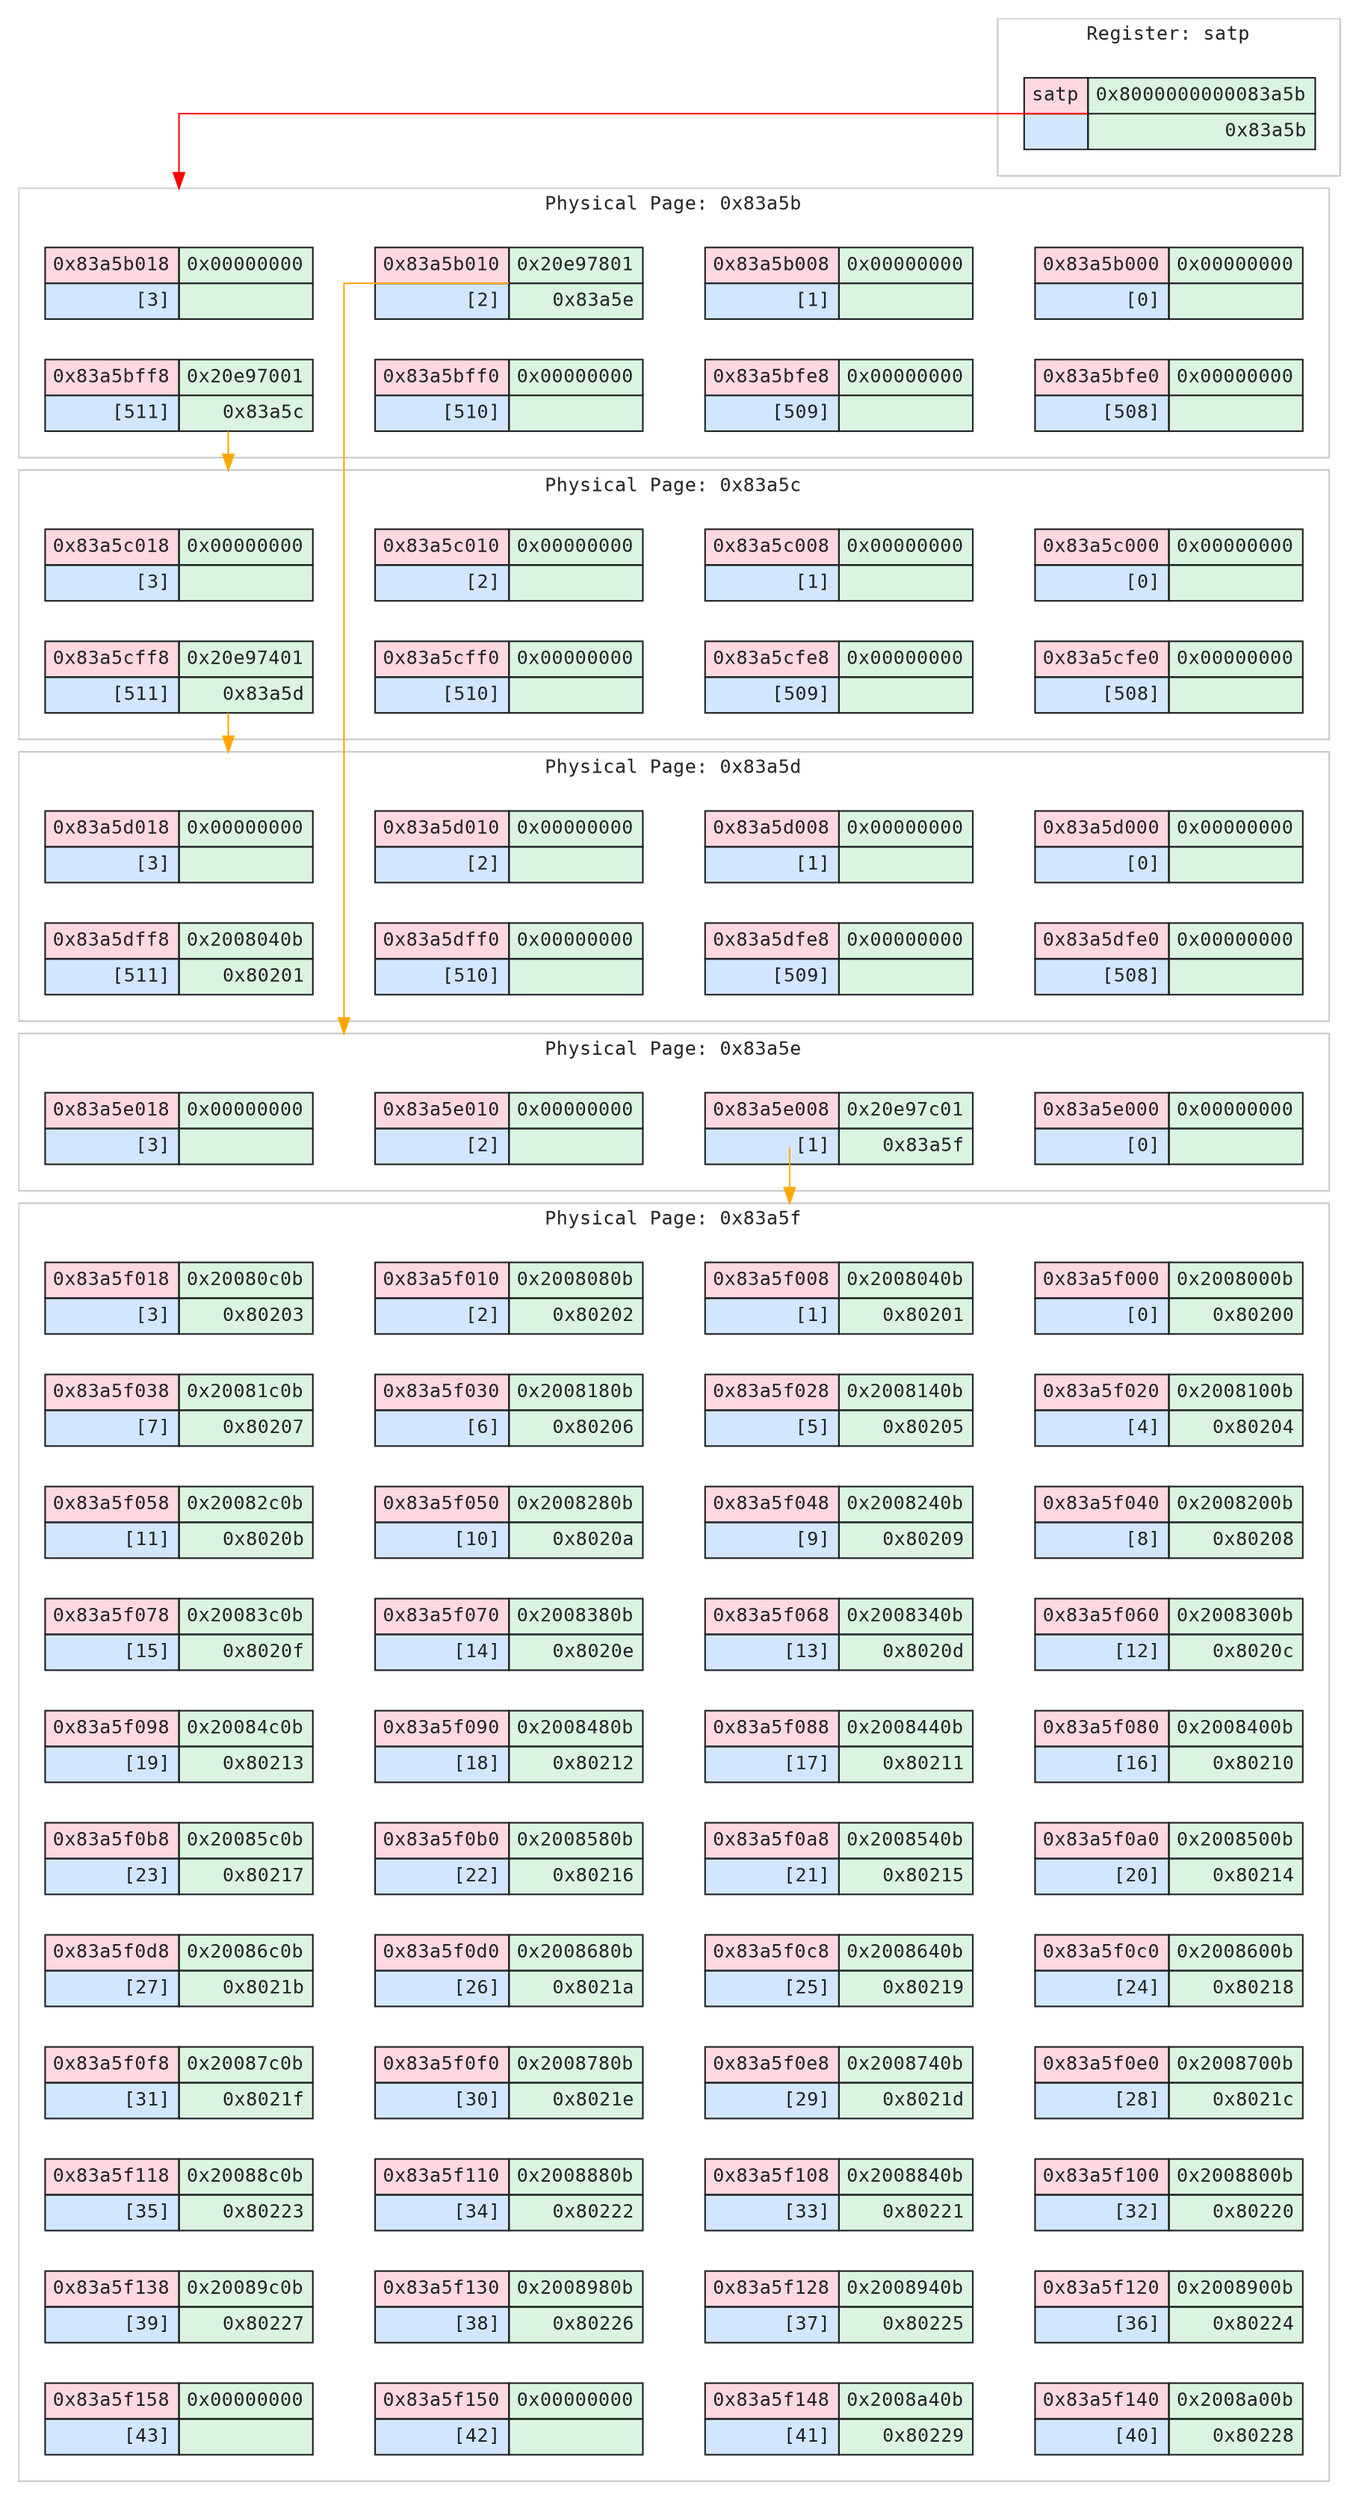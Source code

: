 digraph MemoryLayout {
    graph [bgcolor=transparent];
    compound=true;
    rankdir=TB;
    splines=ortho;
    nodesep=0.3;
    ranksep=0.1;
    node [shape=record, fontname="SF Mono,monospace", fontsize=12, margin=0.125, fontcolor="#1c1e21"];
    edge [fontname="SF Mono,monospace", fontsize=12, fontcolor="#1c1e21", color="#1c1e21"];

    subgraph cluster_reg_ {
        color="#C7C7CC";
        label="Register: satp";
        fontname="SF Mono,monospace";
        fontsize=12;
        fontcolor="#1c1e21";

        reg_node0 [shape=none, margin=0.125, label=<
            <TABLE BORDER="0" CELLBORDER="1" CELLSPACING="0" COLOR="#1c1e21">
                <TR>
                    <TD BGCOLOR="#FF2D552D" PORT="addr" ALIGN="RIGHT" CELLPADDING="4"><FONT COLOR="#1c1e21">satp</FONT></TD>
                    <TD BGCOLOR="#34C7592D" PORT="val" ALIGN="RIGHT" CELLPADDING="4"><FONT COLOR="#1c1e21">0x8000000000083a5b</FONT></TD>
                </TR>
                <TR>
                    <TD BGCOLOR="#007AFF2D" PORT="index" ALIGN="RIGHT" CELLPADDING="4"><FONT COLOR="#1c1e21">    </FONT></TD>
                    <TD BGCOLOR="#34C7592D" PORT="page" ALIGN="RIGHT" CELLPADDING="4"><FONT COLOR="#1c1e21">0x83a5b</FONT></TD>
                </TR>
            </TABLE>
        >];

        subgraph row_reg__0 {
            rank = same;
            reg_node0;
        }

    }
    subgraph cluster_g1_ {
        color="#C7C7CC";
        label="Physical Page: 0x83a5b";
        fontname="SF Mono,monospace";
        fontsize=12;
        fontcolor="#1c1e21";

        g1_node0 [shape=none, margin=0.125, label=<
            <TABLE BORDER="0" CELLBORDER="1" CELLSPACING="0" COLOR="#1c1e21">
                <TR>
                    <TD BGCOLOR="#FF2D552D" PORT="addr" ALIGN="RIGHT" CELLPADDING="4"><FONT COLOR="#1c1e21">0x83a5b000</FONT></TD>
                    <TD BGCOLOR="#34C7592D" PORT="val" ALIGN="RIGHT" CELLPADDING="4"><FONT COLOR="#1c1e21">0x00000000</FONT></TD>
                </TR>
                <TR>
                    <TD BGCOLOR="#007AFF2D" PORT="index" ALIGN="RIGHT" CELLPADDING="4"><FONT COLOR="#1c1e21">  [0]</FONT></TD>
                    <TD BGCOLOR="#34C7592D" PORT="page" ALIGN="RIGHT" CELLPADDING="4"><FONT COLOR="#1c1e21"> </FONT></TD>
                </TR>
            </TABLE>
        >];
        g1_node1 [shape=none, margin=0.125, label=<
            <TABLE BORDER="0" CELLBORDER="1" CELLSPACING="0" COLOR="#1c1e21">
                <TR>
                    <TD BGCOLOR="#FF2D552D" PORT="addr" ALIGN="RIGHT" CELLPADDING="4"><FONT COLOR="#1c1e21">0x83a5b008</FONT></TD>
                    <TD BGCOLOR="#34C7592D" PORT="val" ALIGN="RIGHT" CELLPADDING="4"><FONT COLOR="#1c1e21">0x00000000</FONT></TD>
                </TR>
                <TR>
                    <TD BGCOLOR="#007AFF2D" PORT="index" ALIGN="RIGHT" CELLPADDING="4"><FONT COLOR="#1c1e21">  [1]</FONT></TD>
                    <TD BGCOLOR="#34C7592D" PORT="page" ALIGN="RIGHT" CELLPADDING="4"><FONT COLOR="#1c1e21"> </FONT></TD>
                </TR>
            </TABLE>
        >];
        g1_node2 [shape=none, margin=0.125, label=<
            <TABLE BORDER="0" CELLBORDER="1" CELLSPACING="0" COLOR="#1c1e21">
                <TR>
                    <TD BGCOLOR="#FF2D552D" PORT="addr" ALIGN="RIGHT" CELLPADDING="4"><FONT COLOR="#1c1e21">0x83a5b010</FONT></TD>
                    <TD BGCOLOR="#34C7592D" PORT="val" ALIGN="RIGHT" CELLPADDING="4"><FONT COLOR="#1c1e21">0x20e97801</FONT></TD>
                </TR>
                <TR>
                    <TD BGCOLOR="#007AFF2D" PORT="index" ALIGN="RIGHT" CELLPADDING="4"><FONT COLOR="#1c1e21">  [2]</FONT></TD>
                    <TD BGCOLOR="#34C7592D" PORT="page" ALIGN="RIGHT" CELLPADDING="4"><FONT COLOR="#1c1e21">0x83a5e</FONT></TD>
                </TR>
            </TABLE>
        >];
        g1_node3 [shape=none, margin=0.125, label=<
            <TABLE BORDER="0" CELLBORDER="1" CELLSPACING="0" COLOR="#1c1e21">
                <TR>
                    <TD BGCOLOR="#FF2D552D" PORT="addr" ALIGN="RIGHT" CELLPADDING="4"><FONT COLOR="#1c1e21">0x83a5b018</FONT></TD>
                    <TD BGCOLOR="#34C7592D" PORT="val" ALIGN="RIGHT" CELLPADDING="4"><FONT COLOR="#1c1e21">0x00000000</FONT></TD>
                </TR>
                <TR>
                    <TD BGCOLOR="#007AFF2D" PORT="index" ALIGN="RIGHT" CELLPADDING="4"><FONT COLOR="#1c1e21">  [3]</FONT></TD>
                    <TD BGCOLOR="#34C7592D" PORT="page" ALIGN="RIGHT" CELLPADDING="4"><FONT COLOR="#1c1e21"> </FONT></TD>
                </TR>
            </TABLE>
        >];
        g1_node4 [shape=none, margin=0.125, label=<
            <TABLE BORDER="0" CELLBORDER="1" CELLSPACING="0" COLOR="#1c1e21">
                <TR>
                    <TD BGCOLOR="#FF2D552D" PORT="addr" ALIGN="RIGHT" CELLPADDING="4"><FONT COLOR="#1c1e21">0x83a5bfe0</FONT></TD>
                    <TD BGCOLOR="#34C7592D" PORT="val" ALIGN="RIGHT" CELLPADDING="4"><FONT COLOR="#1c1e21">0x00000000</FONT></TD>
                </TR>
                <TR>
                    <TD BGCOLOR="#007AFF2D" PORT="index" ALIGN="RIGHT" CELLPADDING="4"><FONT COLOR="#1c1e21">[508]</FONT></TD>
                    <TD BGCOLOR="#34C7592D" PORT="page" ALIGN="RIGHT" CELLPADDING="4"><FONT COLOR="#1c1e21"> </FONT></TD>
                </TR>
            </TABLE>
        >];
        g1_node5 [shape=none, margin=0.125, label=<
            <TABLE BORDER="0" CELLBORDER="1" CELLSPACING="0" COLOR="#1c1e21">
                <TR>
                    <TD BGCOLOR="#FF2D552D" PORT="addr" ALIGN="RIGHT" CELLPADDING="4"><FONT COLOR="#1c1e21">0x83a5bfe8</FONT></TD>
                    <TD BGCOLOR="#34C7592D" PORT="val" ALIGN="RIGHT" CELLPADDING="4"><FONT COLOR="#1c1e21">0x00000000</FONT></TD>
                </TR>
                <TR>
                    <TD BGCOLOR="#007AFF2D" PORT="index" ALIGN="RIGHT" CELLPADDING="4"><FONT COLOR="#1c1e21">[509]</FONT></TD>
                    <TD BGCOLOR="#34C7592D" PORT="page" ALIGN="RIGHT" CELLPADDING="4"><FONT COLOR="#1c1e21"> </FONT></TD>
                </TR>
            </TABLE>
        >];
        g1_node6 [shape=none, margin=0.125, label=<
            <TABLE BORDER="0" CELLBORDER="1" CELLSPACING="0" COLOR="#1c1e21">
                <TR>
                    <TD BGCOLOR="#FF2D552D" PORT="addr" ALIGN="RIGHT" CELLPADDING="4"><FONT COLOR="#1c1e21">0x83a5bff0</FONT></TD>
                    <TD BGCOLOR="#34C7592D" PORT="val" ALIGN="RIGHT" CELLPADDING="4"><FONT COLOR="#1c1e21">0x00000000</FONT></TD>
                </TR>
                <TR>
                    <TD BGCOLOR="#007AFF2D" PORT="index" ALIGN="RIGHT" CELLPADDING="4"><FONT COLOR="#1c1e21">[510]</FONT></TD>
                    <TD BGCOLOR="#34C7592D" PORT="page" ALIGN="RIGHT" CELLPADDING="4"><FONT COLOR="#1c1e21"> </FONT></TD>
                </TR>
            </TABLE>
        >];
        g1_node7 [shape=none, margin=0.125, label=<
            <TABLE BORDER="0" CELLBORDER="1" CELLSPACING="0" COLOR="#1c1e21">
                <TR>
                    <TD BGCOLOR="#FF2D552D" PORT="addr" ALIGN="RIGHT" CELLPADDING="4"><FONT COLOR="#1c1e21">0x83a5bff8</FONT></TD>
                    <TD BGCOLOR="#34C7592D" PORT="val" ALIGN="RIGHT" CELLPADDING="4"><FONT COLOR="#1c1e21">0x20e97001</FONT></TD>
                </TR>
                <TR>
                    <TD BGCOLOR="#007AFF2D" PORT="index" ALIGN="RIGHT" CELLPADDING="4"><FONT COLOR="#1c1e21">[511]</FONT></TD>
                    <TD BGCOLOR="#34C7592D" PORT="page" ALIGN="RIGHT" CELLPADDING="4"><FONT COLOR="#1c1e21">0x83a5c</FONT></TD>
                </TR>
            </TABLE>
        >];

        subgraph row_g1__0 {
            rank = same;
            g1_node0;
            g1_node1;
            g1_node2;
            g1_node3;
        }
        subgraph row_g1__1 {
            rank = same;
            g1_node4;
            g1_node5;
            g1_node6;
            g1_node7;
        }

        g1_node0 -> g1_node4 [style=invis];
        g1_node1 -> g1_node5 [style=invis];
        g1_node2 -> g1_node6 [style=invis];
        g1_node3 -> g1_node7 [style=invis];
    }
    subgraph cluster_g2_ {
        color="#C7C7CC";
        label="Physical Page: 0x83a5c";
        fontname="SF Mono,monospace";
        fontsize=12;
        fontcolor="#1c1e21";

        g2_node0 [shape=none, margin=0.125, label=<
            <TABLE BORDER="0" CELLBORDER="1" CELLSPACING="0" COLOR="#1c1e21">
                <TR>
                    <TD BGCOLOR="#FF2D552D" PORT="addr" ALIGN="RIGHT" CELLPADDING="4"><FONT COLOR="#1c1e21">0x83a5c000</FONT></TD>
                    <TD BGCOLOR="#34C7592D" PORT="val" ALIGN="RIGHT" CELLPADDING="4"><FONT COLOR="#1c1e21">0x00000000</FONT></TD>
                </TR>
                <TR>
                    <TD BGCOLOR="#007AFF2D" PORT="index" ALIGN="RIGHT" CELLPADDING="4"><FONT COLOR="#1c1e21">  [0]</FONT></TD>
                    <TD BGCOLOR="#34C7592D" PORT="page" ALIGN="RIGHT" CELLPADDING="4"><FONT COLOR="#1c1e21"> </FONT></TD>
                </TR>
            </TABLE>
        >];
        g2_node1 [shape=none, margin=0.125, label=<
            <TABLE BORDER="0" CELLBORDER="1" CELLSPACING="0" COLOR="#1c1e21">
                <TR>
                    <TD BGCOLOR="#FF2D552D" PORT="addr" ALIGN="RIGHT" CELLPADDING="4"><FONT COLOR="#1c1e21">0x83a5c008</FONT></TD>
                    <TD BGCOLOR="#34C7592D" PORT="val" ALIGN="RIGHT" CELLPADDING="4"><FONT COLOR="#1c1e21">0x00000000</FONT></TD>
                </TR>
                <TR>
                    <TD BGCOLOR="#007AFF2D" PORT="index" ALIGN="RIGHT" CELLPADDING="4"><FONT COLOR="#1c1e21">  [1]</FONT></TD>
                    <TD BGCOLOR="#34C7592D" PORT="page" ALIGN="RIGHT" CELLPADDING="4"><FONT COLOR="#1c1e21"> </FONT></TD>
                </TR>
            </TABLE>
        >];
        g2_node2 [shape=none, margin=0.125, label=<
            <TABLE BORDER="0" CELLBORDER="1" CELLSPACING="0" COLOR="#1c1e21">
                <TR>
                    <TD BGCOLOR="#FF2D552D" PORT="addr" ALIGN="RIGHT" CELLPADDING="4"><FONT COLOR="#1c1e21">0x83a5c010</FONT></TD>
                    <TD BGCOLOR="#34C7592D" PORT="val" ALIGN="RIGHT" CELLPADDING="4"><FONT COLOR="#1c1e21">0x00000000</FONT></TD>
                </TR>
                <TR>
                    <TD BGCOLOR="#007AFF2D" PORT="index" ALIGN="RIGHT" CELLPADDING="4"><FONT COLOR="#1c1e21">  [2]</FONT></TD>
                    <TD BGCOLOR="#34C7592D" PORT="page" ALIGN="RIGHT" CELLPADDING="4"><FONT COLOR="#1c1e21"> </FONT></TD>
                </TR>
            </TABLE>
        >];
        g2_node3 [shape=none, margin=0.125, label=<
            <TABLE BORDER="0" CELLBORDER="1" CELLSPACING="0" COLOR="#1c1e21">
                <TR>
                    <TD BGCOLOR="#FF2D552D" PORT="addr" ALIGN="RIGHT" CELLPADDING="4"><FONT COLOR="#1c1e21">0x83a5c018</FONT></TD>
                    <TD BGCOLOR="#34C7592D" PORT="val" ALIGN="RIGHT" CELLPADDING="4"><FONT COLOR="#1c1e21">0x00000000</FONT></TD>
                </TR>
                <TR>
                    <TD BGCOLOR="#007AFF2D" PORT="index" ALIGN="RIGHT" CELLPADDING="4"><FONT COLOR="#1c1e21">  [3]</FONT></TD>
                    <TD BGCOLOR="#34C7592D" PORT="page" ALIGN="RIGHT" CELLPADDING="4"><FONT COLOR="#1c1e21"> </FONT></TD>
                </TR>
            </TABLE>
        >];
        g2_node4 [shape=none, margin=0.125, label=<
            <TABLE BORDER="0" CELLBORDER="1" CELLSPACING="0" COLOR="#1c1e21">
                <TR>
                    <TD BGCOLOR="#FF2D552D" PORT="addr" ALIGN="RIGHT" CELLPADDING="4"><FONT COLOR="#1c1e21">0x83a5cfe0</FONT></TD>
                    <TD BGCOLOR="#34C7592D" PORT="val" ALIGN="RIGHT" CELLPADDING="4"><FONT COLOR="#1c1e21">0x00000000</FONT></TD>
                </TR>
                <TR>
                    <TD BGCOLOR="#007AFF2D" PORT="index" ALIGN="RIGHT" CELLPADDING="4"><FONT COLOR="#1c1e21">[508]</FONT></TD>
                    <TD BGCOLOR="#34C7592D" PORT="page" ALIGN="RIGHT" CELLPADDING="4"><FONT COLOR="#1c1e21"> </FONT></TD>
                </TR>
            </TABLE>
        >];
        g2_node5 [shape=none, margin=0.125, label=<
            <TABLE BORDER="0" CELLBORDER="1" CELLSPACING="0" COLOR="#1c1e21">
                <TR>
                    <TD BGCOLOR="#FF2D552D" PORT="addr" ALIGN="RIGHT" CELLPADDING="4"><FONT COLOR="#1c1e21">0x83a5cfe8</FONT></TD>
                    <TD BGCOLOR="#34C7592D" PORT="val" ALIGN="RIGHT" CELLPADDING="4"><FONT COLOR="#1c1e21">0x00000000</FONT></TD>
                </TR>
                <TR>
                    <TD BGCOLOR="#007AFF2D" PORT="index" ALIGN="RIGHT" CELLPADDING="4"><FONT COLOR="#1c1e21">[509]</FONT></TD>
                    <TD BGCOLOR="#34C7592D" PORT="page" ALIGN="RIGHT" CELLPADDING="4"><FONT COLOR="#1c1e21"> </FONT></TD>
                </TR>
            </TABLE>
        >];
        g2_node6 [shape=none, margin=0.125, label=<
            <TABLE BORDER="0" CELLBORDER="1" CELLSPACING="0" COLOR="#1c1e21">
                <TR>
                    <TD BGCOLOR="#FF2D552D" PORT="addr" ALIGN="RIGHT" CELLPADDING="4"><FONT COLOR="#1c1e21">0x83a5cff0</FONT></TD>
                    <TD BGCOLOR="#34C7592D" PORT="val" ALIGN="RIGHT" CELLPADDING="4"><FONT COLOR="#1c1e21">0x00000000</FONT></TD>
                </TR>
                <TR>
                    <TD BGCOLOR="#007AFF2D" PORT="index" ALIGN="RIGHT" CELLPADDING="4"><FONT COLOR="#1c1e21">[510]</FONT></TD>
                    <TD BGCOLOR="#34C7592D" PORT="page" ALIGN="RIGHT" CELLPADDING="4"><FONT COLOR="#1c1e21"> </FONT></TD>
                </TR>
            </TABLE>
        >];
        g2_node7 [shape=none, margin=0.125, label=<
            <TABLE BORDER="0" CELLBORDER="1" CELLSPACING="0" COLOR="#1c1e21">
                <TR>
                    <TD BGCOLOR="#FF2D552D" PORT="addr" ALIGN="RIGHT" CELLPADDING="4"><FONT COLOR="#1c1e21">0x83a5cff8</FONT></TD>
                    <TD BGCOLOR="#34C7592D" PORT="val" ALIGN="RIGHT" CELLPADDING="4"><FONT COLOR="#1c1e21">0x20e97401</FONT></TD>
                </TR>
                <TR>
                    <TD BGCOLOR="#007AFF2D" PORT="index" ALIGN="RIGHT" CELLPADDING="4"><FONT COLOR="#1c1e21">[511]</FONT></TD>
                    <TD BGCOLOR="#34C7592D" PORT="page" ALIGN="RIGHT" CELLPADDING="4"><FONT COLOR="#1c1e21">0x83a5d</FONT></TD>
                </TR>
            </TABLE>
        >];

        subgraph row_g2__0 {
            rank = same;
            g2_node0;
            g2_node1;
            g2_node2;
            g2_node3;
        }
        subgraph row_g2__1 {
            rank = same;
            g2_node4;
            g2_node5;
            g2_node6;
            g2_node7;
        }

        g2_node0 -> g2_node4 [style=invis];
        g2_node1 -> g2_node5 [style=invis];
        g2_node2 -> g2_node6 [style=invis];
        g2_node3 -> g2_node7 [style=invis];
    }
    subgraph cluster_g3_ {
        color="#C7C7CC";
        label="Physical Page: 0x83a5d";
        fontname="SF Mono,monospace";
        fontsize=12;
        fontcolor="#1c1e21";

        g3_node0 [shape=none, margin=0.125, label=<
            <TABLE BORDER="0" CELLBORDER="1" CELLSPACING="0" COLOR="#1c1e21">
                <TR>
                    <TD BGCOLOR="#FF2D552D" PORT="addr" ALIGN="RIGHT" CELLPADDING="4"><FONT COLOR="#1c1e21">0x83a5d000</FONT></TD>
                    <TD BGCOLOR="#34C7592D" PORT="val" ALIGN="RIGHT" CELLPADDING="4"><FONT COLOR="#1c1e21">0x00000000</FONT></TD>
                </TR>
                <TR>
                    <TD BGCOLOR="#007AFF2D" PORT="index" ALIGN="RIGHT" CELLPADDING="4"><FONT COLOR="#1c1e21">  [0]</FONT></TD>
                    <TD BGCOLOR="#34C7592D" PORT="page" ALIGN="RIGHT" CELLPADDING="4"><FONT COLOR="#1c1e21"> </FONT></TD>
                </TR>
            </TABLE>
        >];
        g3_node1 [shape=none, margin=0.125, label=<
            <TABLE BORDER="0" CELLBORDER="1" CELLSPACING="0" COLOR="#1c1e21">
                <TR>
                    <TD BGCOLOR="#FF2D552D" PORT="addr" ALIGN="RIGHT" CELLPADDING="4"><FONT COLOR="#1c1e21">0x83a5d008</FONT></TD>
                    <TD BGCOLOR="#34C7592D" PORT="val" ALIGN="RIGHT" CELLPADDING="4"><FONT COLOR="#1c1e21">0x00000000</FONT></TD>
                </TR>
                <TR>
                    <TD BGCOLOR="#007AFF2D" PORT="index" ALIGN="RIGHT" CELLPADDING="4"><FONT COLOR="#1c1e21">  [1]</FONT></TD>
                    <TD BGCOLOR="#34C7592D" PORT="page" ALIGN="RIGHT" CELLPADDING="4"><FONT COLOR="#1c1e21"> </FONT></TD>
                </TR>
            </TABLE>
        >];
        g3_node2 [shape=none, margin=0.125, label=<
            <TABLE BORDER="0" CELLBORDER="1" CELLSPACING="0" COLOR="#1c1e21">
                <TR>
                    <TD BGCOLOR="#FF2D552D" PORT="addr" ALIGN="RIGHT" CELLPADDING="4"><FONT COLOR="#1c1e21">0x83a5d010</FONT></TD>
                    <TD BGCOLOR="#34C7592D" PORT="val" ALIGN="RIGHT" CELLPADDING="4"><FONT COLOR="#1c1e21">0x00000000</FONT></TD>
                </TR>
                <TR>
                    <TD BGCOLOR="#007AFF2D" PORT="index" ALIGN="RIGHT" CELLPADDING="4"><FONT COLOR="#1c1e21">  [2]</FONT></TD>
                    <TD BGCOLOR="#34C7592D" PORT="page" ALIGN="RIGHT" CELLPADDING="4"><FONT COLOR="#1c1e21"> </FONT></TD>
                </TR>
            </TABLE>
        >];
        g3_node3 [shape=none, margin=0.125, label=<
            <TABLE BORDER="0" CELLBORDER="1" CELLSPACING="0" COLOR="#1c1e21">
                <TR>
                    <TD BGCOLOR="#FF2D552D" PORT="addr" ALIGN="RIGHT" CELLPADDING="4"><FONT COLOR="#1c1e21">0x83a5d018</FONT></TD>
                    <TD BGCOLOR="#34C7592D" PORT="val" ALIGN="RIGHT" CELLPADDING="4"><FONT COLOR="#1c1e21">0x00000000</FONT></TD>
                </TR>
                <TR>
                    <TD BGCOLOR="#007AFF2D" PORT="index" ALIGN="RIGHT" CELLPADDING="4"><FONT COLOR="#1c1e21">  [3]</FONT></TD>
                    <TD BGCOLOR="#34C7592D" PORT="page" ALIGN="RIGHT" CELLPADDING="4"><FONT COLOR="#1c1e21"> </FONT></TD>
                </TR>
            </TABLE>
        >];
        g3_node4 [shape=none, margin=0.125, label=<
            <TABLE BORDER="0" CELLBORDER="1" CELLSPACING="0" COLOR="#1c1e21">
                <TR>
                    <TD BGCOLOR="#FF2D552D" PORT="addr" ALIGN="RIGHT" CELLPADDING="4"><FONT COLOR="#1c1e21">0x83a5dfe0</FONT></TD>
                    <TD BGCOLOR="#34C7592D" PORT="val" ALIGN="RIGHT" CELLPADDING="4"><FONT COLOR="#1c1e21">0x00000000</FONT></TD>
                </TR>
                <TR>
                    <TD BGCOLOR="#007AFF2D" PORT="index" ALIGN="RIGHT" CELLPADDING="4"><FONT COLOR="#1c1e21">[508]</FONT></TD>
                    <TD BGCOLOR="#34C7592D" PORT="page" ALIGN="RIGHT" CELLPADDING="4"><FONT COLOR="#1c1e21"> </FONT></TD>
                </TR>
            </TABLE>
        >];
        g3_node5 [shape=none, margin=0.125, label=<
            <TABLE BORDER="0" CELLBORDER="1" CELLSPACING="0" COLOR="#1c1e21">
                <TR>
                    <TD BGCOLOR="#FF2D552D" PORT="addr" ALIGN="RIGHT" CELLPADDING="4"><FONT COLOR="#1c1e21">0x83a5dfe8</FONT></TD>
                    <TD BGCOLOR="#34C7592D" PORT="val" ALIGN="RIGHT" CELLPADDING="4"><FONT COLOR="#1c1e21">0x00000000</FONT></TD>
                </TR>
                <TR>
                    <TD BGCOLOR="#007AFF2D" PORT="index" ALIGN="RIGHT" CELLPADDING="4"><FONT COLOR="#1c1e21">[509]</FONT></TD>
                    <TD BGCOLOR="#34C7592D" PORT="page" ALIGN="RIGHT" CELLPADDING="4"><FONT COLOR="#1c1e21"> </FONT></TD>
                </TR>
            </TABLE>
        >];
        g3_node6 [shape=none, margin=0.125, label=<
            <TABLE BORDER="0" CELLBORDER="1" CELLSPACING="0" COLOR="#1c1e21">
                <TR>
                    <TD BGCOLOR="#FF2D552D" PORT="addr" ALIGN="RIGHT" CELLPADDING="4"><FONT COLOR="#1c1e21">0x83a5dff0</FONT></TD>
                    <TD BGCOLOR="#34C7592D" PORT="val" ALIGN="RIGHT" CELLPADDING="4"><FONT COLOR="#1c1e21">0x00000000</FONT></TD>
                </TR>
                <TR>
                    <TD BGCOLOR="#007AFF2D" PORT="index" ALIGN="RIGHT" CELLPADDING="4"><FONT COLOR="#1c1e21">[510]</FONT></TD>
                    <TD BGCOLOR="#34C7592D" PORT="page" ALIGN="RIGHT" CELLPADDING="4"><FONT COLOR="#1c1e21"> </FONT></TD>
                </TR>
            </TABLE>
        >];
        g3_node7 [shape=none, margin=0.125, label=<
            <TABLE BORDER="0" CELLBORDER="1" CELLSPACING="0" COLOR="#1c1e21">
                <TR>
                    <TD BGCOLOR="#FF2D552D" PORT="addr" ALIGN="RIGHT" CELLPADDING="4"><FONT COLOR="#1c1e21">0x83a5dff8</FONT></TD>
                    <TD BGCOLOR="#34C7592D" PORT="val" ALIGN="RIGHT" CELLPADDING="4"><FONT COLOR="#1c1e21">0x2008040b</FONT></TD>
                </TR>
                <TR>
                    <TD BGCOLOR="#007AFF2D" PORT="index" ALIGN="RIGHT" CELLPADDING="4"><FONT COLOR="#1c1e21">[511]</FONT></TD>
                    <TD BGCOLOR="#34C7592D" PORT="page" ALIGN="RIGHT" CELLPADDING="4"><FONT COLOR="#1c1e21">0x80201</FONT></TD>
                </TR>
            </TABLE>
        >];

        subgraph row_g3__0 {
            rank = same;
            g3_node0;
            g3_node1;
            g3_node2;
            g3_node3;
        }
        subgraph row_g3__1 {
            rank = same;
            g3_node4;
            g3_node5;
            g3_node6;
            g3_node7;
        }

        g3_node0 -> g3_node4 [style=invis];
        g3_node1 -> g3_node5 [style=invis];
        g3_node2 -> g3_node6 [style=invis];
        g3_node3 -> g3_node7 [style=invis];
    }
    subgraph cluster_g4_ {
        color="#C7C7CC";
        label="Physical Page: 0x83a5e";
        fontname="SF Mono,monospace";
        fontsize=12;
        fontcolor="#1c1e21";

        g4_node0 [shape=none, margin=0.125, label=<
            <TABLE BORDER="0" CELLBORDER="1" CELLSPACING="0" COLOR="#1c1e21">
                <TR>
                    <TD BGCOLOR="#FF2D552D" PORT="addr" ALIGN="RIGHT" CELLPADDING="4"><FONT COLOR="#1c1e21">0x83a5e000</FONT></TD>
                    <TD BGCOLOR="#34C7592D" PORT="val" ALIGN="RIGHT" CELLPADDING="4"><FONT COLOR="#1c1e21">0x00000000</FONT></TD>
                </TR>
                <TR>
                    <TD BGCOLOR="#007AFF2D" PORT="index" ALIGN="RIGHT" CELLPADDING="4"><FONT COLOR="#1c1e21">  [0]</FONT></TD>
                    <TD BGCOLOR="#34C7592D" PORT="page" ALIGN="RIGHT" CELLPADDING="4"><FONT COLOR="#1c1e21"> </FONT></TD>
                </TR>
            </TABLE>
        >];
        g4_node1 [shape=none, margin=0.125, label=<
            <TABLE BORDER="0" CELLBORDER="1" CELLSPACING="0" COLOR="#1c1e21">
                <TR>
                    <TD BGCOLOR="#FF2D552D" PORT="addr" ALIGN="RIGHT" CELLPADDING="4"><FONT COLOR="#1c1e21">0x83a5e008</FONT></TD>
                    <TD BGCOLOR="#34C7592D" PORT="val" ALIGN="RIGHT" CELLPADDING="4"><FONT COLOR="#1c1e21">0x20e97c01</FONT></TD>
                </TR>
                <TR>
                    <TD BGCOLOR="#007AFF2D" PORT="index" ALIGN="RIGHT" CELLPADDING="4"><FONT COLOR="#1c1e21">  [1]</FONT></TD>
                    <TD BGCOLOR="#34C7592D" PORT="page" ALIGN="RIGHT" CELLPADDING="4"><FONT COLOR="#1c1e21">0x83a5f</FONT></TD>
                </TR>
            </TABLE>
        >];
        g4_node2 [shape=none, margin=0.125, label=<
            <TABLE BORDER="0" CELLBORDER="1" CELLSPACING="0" COLOR="#1c1e21">
                <TR>
                    <TD BGCOLOR="#FF2D552D" PORT="addr" ALIGN="RIGHT" CELLPADDING="4"><FONT COLOR="#1c1e21">0x83a5e010</FONT></TD>
                    <TD BGCOLOR="#34C7592D" PORT="val" ALIGN="RIGHT" CELLPADDING="4"><FONT COLOR="#1c1e21">0x00000000</FONT></TD>
                </TR>
                <TR>
                    <TD BGCOLOR="#007AFF2D" PORT="index" ALIGN="RIGHT" CELLPADDING="4"><FONT COLOR="#1c1e21">  [2]</FONT></TD>
                    <TD BGCOLOR="#34C7592D" PORT="page" ALIGN="RIGHT" CELLPADDING="4"><FONT COLOR="#1c1e21"> </FONT></TD>
                </TR>
            </TABLE>
        >];
        g4_node3 [shape=none, margin=0.125, label=<
            <TABLE BORDER="0" CELLBORDER="1" CELLSPACING="0" COLOR="#1c1e21">
                <TR>
                    <TD BGCOLOR="#FF2D552D" PORT="addr" ALIGN="RIGHT" CELLPADDING="4"><FONT COLOR="#1c1e21">0x83a5e018</FONT></TD>
                    <TD BGCOLOR="#34C7592D" PORT="val" ALIGN="RIGHT" CELLPADDING="4"><FONT COLOR="#1c1e21">0x00000000</FONT></TD>
                </TR>
                <TR>
                    <TD BGCOLOR="#007AFF2D" PORT="index" ALIGN="RIGHT" CELLPADDING="4"><FONT COLOR="#1c1e21">  [3]</FONT></TD>
                    <TD BGCOLOR="#34C7592D" PORT="page" ALIGN="RIGHT" CELLPADDING="4"><FONT COLOR="#1c1e21"> </FONT></TD>
                </TR>
            </TABLE>
        >];

        subgraph row_g4__0 {
            rank = same;
            g4_node0;
            g4_node1;
            g4_node2;
            g4_node3;
        }

    }
    subgraph cluster_g5_ {
        color="#C7C7CC";
        label="Physical Page: 0x83a5f";
        fontname="SF Mono,monospace";
        fontsize=12;
        fontcolor="#1c1e21";

        g5_node0 [shape=none, margin=0.125, label=<
            <TABLE BORDER="0" CELLBORDER="1" CELLSPACING="0" COLOR="#1c1e21">
                <TR>
                    <TD BGCOLOR="#FF2D552D" PORT="addr" ALIGN="RIGHT" CELLPADDING="4"><FONT COLOR="#1c1e21">0x83a5f000</FONT></TD>
                    <TD BGCOLOR="#34C7592D" PORT="val" ALIGN="RIGHT" CELLPADDING="4"><FONT COLOR="#1c1e21">0x2008000b</FONT></TD>
                </TR>
                <TR>
                    <TD BGCOLOR="#007AFF2D" PORT="index" ALIGN="RIGHT" CELLPADDING="4"><FONT COLOR="#1c1e21">  [0]</FONT></TD>
                    <TD BGCOLOR="#34C7592D" PORT="page" ALIGN="RIGHT" CELLPADDING="4"><FONT COLOR="#1c1e21">0x80200</FONT></TD>
                </TR>
            </TABLE>
        >];
        g5_node1 [shape=none, margin=0.125, label=<
            <TABLE BORDER="0" CELLBORDER="1" CELLSPACING="0" COLOR="#1c1e21">
                <TR>
                    <TD BGCOLOR="#FF2D552D" PORT="addr" ALIGN="RIGHT" CELLPADDING="4"><FONT COLOR="#1c1e21">0x83a5f008</FONT></TD>
                    <TD BGCOLOR="#34C7592D" PORT="val" ALIGN="RIGHT" CELLPADDING="4"><FONT COLOR="#1c1e21">0x2008040b</FONT></TD>
                </TR>
                <TR>
                    <TD BGCOLOR="#007AFF2D" PORT="index" ALIGN="RIGHT" CELLPADDING="4"><FONT COLOR="#1c1e21">  [1]</FONT></TD>
                    <TD BGCOLOR="#34C7592D" PORT="page" ALIGN="RIGHT" CELLPADDING="4"><FONT COLOR="#1c1e21">0x80201</FONT></TD>
                </TR>
            </TABLE>
        >];
        g5_node2 [shape=none, margin=0.125, label=<
            <TABLE BORDER="0" CELLBORDER="1" CELLSPACING="0" COLOR="#1c1e21">
                <TR>
                    <TD BGCOLOR="#FF2D552D" PORT="addr" ALIGN="RIGHT" CELLPADDING="4"><FONT COLOR="#1c1e21">0x83a5f010</FONT></TD>
                    <TD BGCOLOR="#34C7592D" PORT="val" ALIGN="RIGHT" CELLPADDING="4"><FONT COLOR="#1c1e21">0x2008080b</FONT></TD>
                </TR>
                <TR>
                    <TD BGCOLOR="#007AFF2D" PORT="index" ALIGN="RIGHT" CELLPADDING="4"><FONT COLOR="#1c1e21">  [2]</FONT></TD>
                    <TD BGCOLOR="#34C7592D" PORT="page" ALIGN="RIGHT" CELLPADDING="4"><FONT COLOR="#1c1e21">0x80202</FONT></TD>
                </TR>
            </TABLE>
        >];
        g5_node3 [shape=none, margin=0.125, label=<
            <TABLE BORDER="0" CELLBORDER="1" CELLSPACING="0" COLOR="#1c1e21">
                <TR>
                    <TD BGCOLOR="#FF2D552D" PORT="addr" ALIGN="RIGHT" CELLPADDING="4"><FONT COLOR="#1c1e21">0x83a5f018</FONT></TD>
                    <TD BGCOLOR="#34C7592D" PORT="val" ALIGN="RIGHT" CELLPADDING="4"><FONT COLOR="#1c1e21">0x20080c0b</FONT></TD>
                </TR>
                <TR>
                    <TD BGCOLOR="#007AFF2D" PORT="index" ALIGN="RIGHT" CELLPADDING="4"><FONT COLOR="#1c1e21">  [3]</FONT></TD>
                    <TD BGCOLOR="#34C7592D" PORT="page" ALIGN="RIGHT" CELLPADDING="4"><FONT COLOR="#1c1e21">0x80203</FONT></TD>
                </TR>
            </TABLE>
        >];
        g5_node4 [shape=none, margin=0.125, label=<
            <TABLE BORDER="0" CELLBORDER="1" CELLSPACING="0" COLOR="#1c1e21">
                <TR>
                    <TD BGCOLOR="#FF2D552D" PORT="addr" ALIGN="RIGHT" CELLPADDING="4"><FONT COLOR="#1c1e21">0x83a5f020</FONT></TD>
                    <TD BGCOLOR="#34C7592D" PORT="val" ALIGN="RIGHT" CELLPADDING="4"><FONT COLOR="#1c1e21">0x2008100b</FONT></TD>
                </TR>
                <TR>
                    <TD BGCOLOR="#007AFF2D" PORT="index" ALIGN="RIGHT" CELLPADDING="4"><FONT COLOR="#1c1e21">  [4]</FONT></TD>
                    <TD BGCOLOR="#34C7592D" PORT="page" ALIGN="RIGHT" CELLPADDING="4"><FONT COLOR="#1c1e21">0x80204</FONT></TD>
                </TR>
            </TABLE>
        >];
        g5_node5 [shape=none, margin=0.125, label=<
            <TABLE BORDER="0" CELLBORDER="1" CELLSPACING="0" COLOR="#1c1e21">
                <TR>
                    <TD BGCOLOR="#FF2D552D" PORT="addr" ALIGN="RIGHT" CELLPADDING="4"><FONT COLOR="#1c1e21">0x83a5f028</FONT></TD>
                    <TD BGCOLOR="#34C7592D" PORT="val" ALIGN="RIGHT" CELLPADDING="4"><FONT COLOR="#1c1e21">0x2008140b</FONT></TD>
                </TR>
                <TR>
                    <TD BGCOLOR="#007AFF2D" PORT="index" ALIGN="RIGHT" CELLPADDING="4"><FONT COLOR="#1c1e21">  [5]</FONT></TD>
                    <TD BGCOLOR="#34C7592D" PORT="page" ALIGN="RIGHT" CELLPADDING="4"><FONT COLOR="#1c1e21">0x80205</FONT></TD>
                </TR>
            </TABLE>
        >];
        g5_node6 [shape=none, margin=0.125, label=<
            <TABLE BORDER="0" CELLBORDER="1" CELLSPACING="0" COLOR="#1c1e21">
                <TR>
                    <TD BGCOLOR="#FF2D552D" PORT="addr" ALIGN="RIGHT" CELLPADDING="4"><FONT COLOR="#1c1e21">0x83a5f030</FONT></TD>
                    <TD BGCOLOR="#34C7592D" PORT="val" ALIGN="RIGHT" CELLPADDING="4"><FONT COLOR="#1c1e21">0x2008180b</FONT></TD>
                </TR>
                <TR>
                    <TD BGCOLOR="#007AFF2D" PORT="index" ALIGN="RIGHT" CELLPADDING="4"><FONT COLOR="#1c1e21">  [6]</FONT></TD>
                    <TD BGCOLOR="#34C7592D" PORT="page" ALIGN="RIGHT" CELLPADDING="4"><FONT COLOR="#1c1e21">0x80206</FONT></TD>
                </TR>
            </TABLE>
        >];
        g5_node7 [shape=none, margin=0.125, label=<
            <TABLE BORDER="0" CELLBORDER="1" CELLSPACING="0" COLOR="#1c1e21">
                <TR>
                    <TD BGCOLOR="#FF2D552D" PORT="addr" ALIGN="RIGHT" CELLPADDING="4"><FONT COLOR="#1c1e21">0x83a5f038</FONT></TD>
                    <TD BGCOLOR="#34C7592D" PORT="val" ALIGN="RIGHT" CELLPADDING="4"><FONT COLOR="#1c1e21">0x20081c0b</FONT></TD>
                </TR>
                <TR>
                    <TD BGCOLOR="#007AFF2D" PORT="index" ALIGN="RIGHT" CELLPADDING="4"><FONT COLOR="#1c1e21">  [7]</FONT></TD>
                    <TD BGCOLOR="#34C7592D" PORT="page" ALIGN="RIGHT" CELLPADDING="4"><FONT COLOR="#1c1e21">0x80207</FONT></TD>
                </TR>
            </TABLE>
        >];
        g5_node8 [shape=none, margin=0.125, label=<
            <TABLE BORDER="0" CELLBORDER="1" CELLSPACING="0" COLOR="#1c1e21">
                <TR>
                    <TD BGCOLOR="#FF2D552D" PORT="addr" ALIGN="RIGHT" CELLPADDING="4"><FONT COLOR="#1c1e21">0x83a5f040</FONT></TD>
                    <TD BGCOLOR="#34C7592D" PORT="val" ALIGN="RIGHT" CELLPADDING="4"><FONT COLOR="#1c1e21">0x2008200b</FONT></TD>
                </TR>
                <TR>
                    <TD BGCOLOR="#007AFF2D" PORT="index" ALIGN="RIGHT" CELLPADDING="4"><FONT COLOR="#1c1e21">  [8]</FONT></TD>
                    <TD BGCOLOR="#34C7592D" PORT="page" ALIGN="RIGHT" CELLPADDING="4"><FONT COLOR="#1c1e21">0x80208</FONT></TD>
                </TR>
            </TABLE>
        >];
        g5_node9 [shape=none, margin=0.125, label=<
            <TABLE BORDER="0" CELLBORDER="1" CELLSPACING="0" COLOR="#1c1e21">
                <TR>
                    <TD BGCOLOR="#FF2D552D" PORT="addr" ALIGN="RIGHT" CELLPADDING="4"><FONT COLOR="#1c1e21">0x83a5f048</FONT></TD>
                    <TD BGCOLOR="#34C7592D" PORT="val" ALIGN="RIGHT" CELLPADDING="4"><FONT COLOR="#1c1e21">0x2008240b</FONT></TD>
                </TR>
                <TR>
                    <TD BGCOLOR="#007AFF2D" PORT="index" ALIGN="RIGHT" CELLPADDING="4"><FONT COLOR="#1c1e21">  [9]</FONT></TD>
                    <TD BGCOLOR="#34C7592D" PORT="page" ALIGN="RIGHT" CELLPADDING="4"><FONT COLOR="#1c1e21">0x80209</FONT></TD>
                </TR>
            </TABLE>
        >];
        g5_node10 [shape=none, margin=0.125, label=<
            <TABLE BORDER="0" CELLBORDER="1" CELLSPACING="0" COLOR="#1c1e21">
                <TR>
                    <TD BGCOLOR="#FF2D552D" PORT="addr" ALIGN="RIGHT" CELLPADDING="4"><FONT COLOR="#1c1e21">0x83a5f050</FONT></TD>
                    <TD BGCOLOR="#34C7592D" PORT="val" ALIGN="RIGHT" CELLPADDING="4"><FONT COLOR="#1c1e21">0x2008280b</FONT></TD>
                </TR>
                <TR>
                    <TD BGCOLOR="#007AFF2D" PORT="index" ALIGN="RIGHT" CELLPADDING="4"><FONT COLOR="#1c1e21"> [10]</FONT></TD>
                    <TD BGCOLOR="#34C7592D" PORT="page" ALIGN="RIGHT" CELLPADDING="4"><FONT COLOR="#1c1e21">0x8020a</FONT></TD>
                </TR>
            </TABLE>
        >];
        g5_node11 [shape=none, margin=0.125, label=<
            <TABLE BORDER="0" CELLBORDER="1" CELLSPACING="0" COLOR="#1c1e21">
                <TR>
                    <TD BGCOLOR="#FF2D552D" PORT="addr" ALIGN="RIGHT" CELLPADDING="4"><FONT COLOR="#1c1e21">0x83a5f058</FONT></TD>
                    <TD BGCOLOR="#34C7592D" PORT="val" ALIGN="RIGHT" CELLPADDING="4"><FONT COLOR="#1c1e21">0x20082c0b</FONT></TD>
                </TR>
                <TR>
                    <TD BGCOLOR="#007AFF2D" PORT="index" ALIGN="RIGHT" CELLPADDING="4"><FONT COLOR="#1c1e21"> [11]</FONT></TD>
                    <TD BGCOLOR="#34C7592D" PORT="page" ALIGN="RIGHT" CELLPADDING="4"><FONT COLOR="#1c1e21">0x8020b</FONT></TD>
                </TR>
            </TABLE>
        >];
        g5_node12 [shape=none, margin=0.125, label=<
            <TABLE BORDER="0" CELLBORDER="1" CELLSPACING="0" COLOR="#1c1e21">
                <TR>
                    <TD BGCOLOR="#FF2D552D" PORT="addr" ALIGN="RIGHT" CELLPADDING="4"><FONT COLOR="#1c1e21">0x83a5f060</FONT></TD>
                    <TD BGCOLOR="#34C7592D" PORT="val" ALIGN="RIGHT" CELLPADDING="4"><FONT COLOR="#1c1e21">0x2008300b</FONT></TD>
                </TR>
                <TR>
                    <TD BGCOLOR="#007AFF2D" PORT="index" ALIGN="RIGHT" CELLPADDING="4"><FONT COLOR="#1c1e21"> [12]</FONT></TD>
                    <TD BGCOLOR="#34C7592D" PORT="page" ALIGN="RIGHT" CELLPADDING="4"><FONT COLOR="#1c1e21">0x8020c</FONT></TD>
                </TR>
            </TABLE>
        >];
        g5_node13 [shape=none, margin=0.125, label=<
            <TABLE BORDER="0" CELLBORDER="1" CELLSPACING="0" COLOR="#1c1e21">
                <TR>
                    <TD BGCOLOR="#FF2D552D" PORT="addr" ALIGN="RIGHT" CELLPADDING="4"><FONT COLOR="#1c1e21">0x83a5f068</FONT></TD>
                    <TD BGCOLOR="#34C7592D" PORT="val" ALIGN="RIGHT" CELLPADDING="4"><FONT COLOR="#1c1e21">0x2008340b</FONT></TD>
                </TR>
                <TR>
                    <TD BGCOLOR="#007AFF2D" PORT="index" ALIGN="RIGHT" CELLPADDING="4"><FONT COLOR="#1c1e21"> [13]</FONT></TD>
                    <TD BGCOLOR="#34C7592D" PORT="page" ALIGN="RIGHT" CELLPADDING="4"><FONT COLOR="#1c1e21">0x8020d</FONT></TD>
                </TR>
            </TABLE>
        >];
        g5_node14 [shape=none, margin=0.125, label=<
            <TABLE BORDER="0" CELLBORDER="1" CELLSPACING="0" COLOR="#1c1e21">
                <TR>
                    <TD BGCOLOR="#FF2D552D" PORT="addr" ALIGN="RIGHT" CELLPADDING="4"><FONT COLOR="#1c1e21">0x83a5f070</FONT></TD>
                    <TD BGCOLOR="#34C7592D" PORT="val" ALIGN="RIGHT" CELLPADDING="4"><FONT COLOR="#1c1e21">0x2008380b</FONT></TD>
                </TR>
                <TR>
                    <TD BGCOLOR="#007AFF2D" PORT="index" ALIGN="RIGHT" CELLPADDING="4"><FONT COLOR="#1c1e21"> [14]</FONT></TD>
                    <TD BGCOLOR="#34C7592D" PORT="page" ALIGN="RIGHT" CELLPADDING="4"><FONT COLOR="#1c1e21">0x8020e</FONT></TD>
                </TR>
            </TABLE>
        >];
        g5_node15 [shape=none, margin=0.125, label=<
            <TABLE BORDER="0" CELLBORDER="1" CELLSPACING="0" COLOR="#1c1e21">
                <TR>
                    <TD BGCOLOR="#FF2D552D" PORT="addr" ALIGN="RIGHT" CELLPADDING="4"><FONT COLOR="#1c1e21">0x83a5f078</FONT></TD>
                    <TD BGCOLOR="#34C7592D" PORT="val" ALIGN="RIGHT" CELLPADDING="4"><FONT COLOR="#1c1e21">0x20083c0b</FONT></TD>
                </TR>
                <TR>
                    <TD BGCOLOR="#007AFF2D" PORT="index" ALIGN="RIGHT" CELLPADDING="4"><FONT COLOR="#1c1e21"> [15]</FONT></TD>
                    <TD BGCOLOR="#34C7592D" PORT="page" ALIGN="RIGHT" CELLPADDING="4"><FONT COLOR="#1c1e21">0x8020f</FONT></TD>
                </TR>
            </TABLE>
        >];
        g5_node16 [shape=none, margin=0.125, label=<
            <TABLE BORDER="0" CELLBORDER="1" CELLSPACING="0" COLOR="#1c1e21">
                <TR>
                    <TD BGCOLOR="#FF2D552D" PORT="addr" ALIGN="RIGHT" CELLPADDING="4"><FONT COLOR="#1c1e21">0x83a5f080</FONT></TD>
                    <TD BGCOLOR="#34C7592D" PORT="val" ALIGN="RIGHT" CELLPADDING="4"><FONT COLOR="#1c1e21">0x2008400b</FONT></TD>
                </TR>
                <TR>
                    <TD BGCOLOR="#007AFF2D" PORT="index" ALIGN="RIGHT" CELLPADDING="4"><FONT COLOR="#1c1e21"> [16]</FONT></TD>
                    <TD BGCOLOR="#34C7592D" PORT="page" ALIGN="RIGHT" CELLPADDING="4"><FONT COLOR="#1c1e21">0x80210</FONT></TD>
                </TR>
            </TABLE>
        >];
        g5_node17 [shape=none, margin=0.125, label=<
            <TABLE BORDER="0" CELLBORDER="1" CELLSPACING="0" COLOR="#1c1e21">
                <TR>
                    <TD BGCOLOR="#FF2D552D" PORT="addr" ALIGN="RIGHT" CELLPADDING="4"><FONT COLOR="#1c1e21">0x83a5f088</FONT></TD>
                    <TD BGCOLOR="#34C7592D" PORT="val" ALIGN="RIGHT" CELLPADDING="4"><FONT COLOR="#1c1e21">0x2008440b</FONT></TD>
                </TR>
                <TR>
                    <TD BGCOLOR="#007AFF2D" PORT="index" ALIGN="RIGHT" CELLPADDING="4"><FONT COLOR="#1c1e21"> [17]</FONT></TD>
                    <TD BGCOLOR="#34C7592D" PORT="page" ALIGN="RIGHT" CELLPADDING="4"><FONT COLOR="#1c1e21">0x80211</FONT></TD>
                </TR>
            </TABLE>
        >];
        g5_node18 [shape=none, margin=0.125, label=<
            <TABLE BORDER="0" CELLBORDER="1" CELLSPACING="0" COLOR="#1c1e21">
                <TR>
                    <TD BGCOLOR="#FF2D552D" PORT="addr" ALIGN="RIGHT" CELLPADDING="4"><FONT COLOR="#1c1e21">0x83a5f090</FONT></TD>
                    <TD BGCOLOR="#34C7592D" PORT="val" ALIGN="RIGHT" CELLPADDING="4"><FONT COLOR="#1c1e21">0x2008480b</FONT></TD>
                </TR>
                <TR>
                    <TD BGCOLOR="#007AFF2D" PORT="index" ALIGN="RIGHT" CELLPADDING="4"><FONT COLOR="#1c1e21"> [18]</FONT></TD>
                    <TD BGCOLOR="#34C7592D" PORT="page" ALIGN="RIGHT" CELLPADDING="4"><FONT COLOR="#1c1e21">0x80212</FONT></TD>
                </TR>
            </TABLE>
        >];
        g5_node19 [shape=none, margin=0.125, label=<
            <TABLE BORDER="0" CELLBORDER="1" CELLSPACING="0" COLOR="#1c1e21">
                <TR>
                    <TD BGCOLOR="#FF2D552D" PORT="addr" ALIGN="RIGHT" CELLPADDING="4"><FONT COLOR="#1c1e21">0x83a5f098</FONT></TD>
                    <TD BGCOLOR="#34C7592D" PORT="val" ALIGN="RIGHT" CELLPADDING="4"><FONT COLOR="#1c1e21">0x20084c0b</FONT></TD>
                </TR>
                <TR>
                    <TD BGCOLOR="#007AFF2D" PORT="index" ALIGN="RIGHT" CELLPADDING="4"><FONT COLOR="#1c1e21"> [19]</FONT></TD>
                    <TD BGCOLOR="#34C7592D" PORT="page" ALIGN="RIGHT" CELLPADDING="4"><FONT COLOR="#1c1e21">0x80213</FONT></TD>
                </TR>
            </TABLE>
        >];
        g5_node20 [shape=none, margin=0.125, label=<
            <TABLE BORDER="0" CELLBORDER="1" CELLSPACING="0" COLOR="#1c1e21">
                <TR>
                    <TD BGCOLOR="#FF2D552D" PORT="addr" ALIGN="RIGHT" CELLPADDING="4"><FONT COLOR="#1c1e21">0x83a5f0a0</FONT></TD>
                    <TD BGCOLOR="#34C7592D" PORT="val" ALIGN="RIGHT" CELLPADDING="4"><FONT COLOR="#1c1e21">0x2008500b</FONT></TD>
                </TR>
                <TR>
                    <TD BGCOLOR="#007AFF2D" PORT="index" ALIGN="RIGHT" CELLPADDING="4"><FONT COLOR="#1c1e21"> [20]</FONT></TD>
                    <TD BGCOLOR="#34C7592D" PORT="page" ALIGN="RIGHT" CELLPADDING="4"><FONT COLOR="#1c1e21">0x80214</FONT></TD>
                </TR>
            </TABLE>
        >];
        g5_node21 [shape=none, margin=0.125, label=<
            <TABLE BORDER="0" CELLBORDER="1" CELLSPACING="0" COLOR="#1c1e21">
                <TR>
                    <TD BGCOLOR="#FF2D552D" PORT="addr" ALIGN="RIGHT" CELLPADDING="4"><FONT COLOR="#1c1e21">0x83a5f0a8</FONT></TD>
                    <TD BGCOLOR="#34C7592D" PORT="val" ALIGN="RIGHT" CELLPADDING="4"><FONT COLOR="#1c1e21">0x2008540b</FONT></TD>
                </TR>
                <TR>
                    <TD BGCOLOR="#007AFF2D" PORT="index" ALIGN="RIGHT" CELLPADDING="4"><FONT COLOR="#1c1e21"> [21]</FONT></TD>
                    <TD BGCOLOR="#34C7592D" PORT="page" ALIGN="RIGHT" CELLPADDING="4"><FONT COLOR="#1c1e21">0x80215</FONT></TD>
                </TR>
            </TABLE>
        >];
        g5_node22 [shape=none, margin=0.125, label=<
            <TABLE BORDER="0" CELLBORDER="1" CELLSPACING="0" COLOR="#1c1e21">
                <TR>
                    <TD BGCOLOR="#FF2D552D" PORT="addr" ALIGN="RIGHT" CELLPADDING="4"><FONT COLOR="#1c1e21">0x83a5f0b0</FONT></TD>
                    <TD BGCOLOR="#34C7592D" PORT="val" ALIGN="RIGHT" CELLPADDING="4"><FONT COLOR="#1c1e21">0x2008580b</FONT></TD>
                </TR>
                <TR>
                    <TD BGCOLOR="#007AFF2D" PORT="index" ALIGN="RIGHT" CELLPADDING="4"><FONT COLOR="#1c1e21"> [22]</FONT></TD>
                    <TD BGCOLOR="#34C7592D" PORT="page" ALIGN="RIGHT" CELLPADDING="4"><FONT COLOR="#1c1e21">0x80216</FONT></TD>
                </TR>
            </TABLE>
        >];
        g5_node23 [shape=none, margin=0.125, label=<
            <TABLE BORDER="0" CELLBORDER="1" CELLSPACING="0" COLOR="#1c1e21">
                <TR>
                    <TD BGCOLOR="#FF2D552D" PORT="addr" ALIGN="RIGHT" CELLPADDING="4"><FONT COLOR="#1c1e21">0x83a5f0b8</FONT></TD>
                    <TD BGCOLOR="#34C7592D" PORT="val" ALIGN="RIGHT" CELLPADDING="4"><FONT COLOR="#1c1e21">0x20085c0b</FONT></TD>
                </TR>
                <TR>
                    <TD BGCOLOR="#007AFF2D" PORT="index" ALIGN="RIGHT" CELLPADDING="4"><FONT COLOR="#1c1e21"> [23]</FONT></TD>
                    <TD BGCOLOR="#34C7592D" PORT="page" ALIGN="RIGHT" CELLPADDING="4"><FONT COLOR="#1c1e21">0x80217</FONT></TD>
                </TR>
            </TABLE>
        >];
        g5_node24 [shape=none, margin=0.125, label=<
            <TABLE BORDER="0" CELLBORDER="1" CELLSPACING="0" COLOR="#1c1e21">
                <TR>
                    <TD BGCOLOR="#FF2D552D" PORT="addr" ALIGN="RIGHT" CELLPADDING="4"><FONT COLOR="#1c1e21">0x83a5f0c0</FONT></TD>
                    <TD BGCOLOR="#34C7592D" PORT="val" ALIGN="RIGHT" CELLPADDING="4"><FONT COLOR="#1c1e21">0x2008600b</FONT></TD>
                </TR>
                <TR>
                    <TD BGCOLOR="#007AFF2D" PORT="index" ALIGN="RIGHT" CELLPADDING="4"><FONT COLOR="#1c1e21"> [24]</FONT></TD>
                    <TD BGCOLOR="#34C7592D" PORT="page" ALIGN="RIGHT" CELLPADDING="4"><FONT COLOR="#1c1e21">0x80218</FONT></TD>
                </TR>
            </TABLE>
        >];
        g5_node25 [shape=none, margin=0.125, label=<
            <TABLE BORDER="0" CELLBORDER="1" CELLSPACING="0" COLOR="#1c1e21">
                <TR>
                    <TD BGCOLOR="#FF2D552D" PORT="addr" ALIGN="RIGHT" CELLPADDING="4"><FONT COLOR="#1c1e21">0x83a5f0c8</FONT></TD>
                    <TD BGCOLOR="#34C7592D" PORT="val" ALIGN="RIGHT" CELLPADDING="4"><FONT COLOR="#1c1e21">0x2008640b</FONT></TD>
                </TR>
                <TR>
                    <TD BGCOLOR="#007AFF2D" PORT="index" ALIGN="RIGHT" CELLPADDING="4"><FONT COLOR="#1c1e21"> [25]</FONT></TD>
                    <TD BGCOLOR="#34C7592D" PORT="page" ALIGN="RIGHT" CELLPADDING="4"><FONT COLOR="#1c1e21">0x80219</FONT></TD>
                </TR>
            </TABLE>
        >];
        g5_node26 [shape=none, margin=0.125, label=<
            <TABLE BORDER="0" CELLBORDER="1" CELLSPACING="0" COLOR="#1c1e21">
                <TR>
                    <TD BGCOLOR="#FF2D552D" PORT="addr" ALIGN="RIGHT" CELLPADDING="4"><FONT COLOR="#1c1e21">0x83a5f0d0</FONT></TD>
                    <TD BGCOLOR="#34C7592D" PORT="val" ALIGN="RIGHT" CELLPADDING="4"><FONT COLOR="#1c1e21">0x2008680b</FONT></TD>
                </TR>
                <TR>
                    <TD BGCOLOR="#007AFF2D" PORT="index" ALIGN="RIGHT" CELLPADDING="4"><FONT COLOR="#1c1e21"> [26]</FONT></TD>
                    <TD BGCOLOR="#34C7592D" PORT="page" ALIGN="RIGHT" CELLPADDING="4"><FONT COLOR="#1c1e21">0x8021a</FONT></TD>
                </TR>
            </TABLE>
        >];
        g5_node27 [shape=none, margin=0.125, label=<
            <TABLE BORDER="0" CELLBORDER="1" CELLSPACING="0" COLOR="#1c1e21">
                <TR>
                    <TD BGCOLOR="#FF2D552D" PORT="addr" ALIGN="RIGHT" CELLPADDING="4"><FONT COLOR="#1c1e21">0x83a5f0d8</FONT></TD>
                    <TD BGCOLOR="#34C7592D" PORT="val" ALIGN="RIGHT" CELLPADDING="4"><FONT COLOR="#1c1e21">0x20086c0b</FONT></TD>
                </TR>
                <TR>
                    <TD BGCOLOR="#007AFF2D" PORT="index" ALIGN="RIGHT" CELLPADDING="4"><FONT COLOR="#1c1e21"> [27]</FONT></TD>
                    <TD BGCOLOR="#34C7592D" PORT="page" ALIGN="RIGHT" CELLPADDING="4"><FONT COLOR="#1c1e21">0x8021b</FONT></TD>
                </TR>
            </TABLE>
        >];
        g5_node28 [shape=none, margin=0.125, label=<
            <TABLE BORDER="0" CELLBORDER="1" CELLSPACING="0" COLOR="#1c1e21">
                <TR>
                    <TD BGCOLOR="#FF2D552D" PORT="addr" ALIGN="RIGHT" CELLPADDING="4"><FONT COLOR="#1c1e21">0x83a5f0e0</FONT></TD>
                    <TD BGCOLOR="#34C7592D" PORT="val" ALIGN="RIGHT" CELLPADDING="4"><FONT COLOR="#1c1e21">0x2008700b</FONT></TD>
                </TR>
                <TR>
                    <TD BGCOLOR="#007AFF2D" PORT="index" ALIGN="RIGHT" CELLPADDING="4"><FONT COLOR="#1c1e21"> [28]</FONT></TD>
                    <TD BGCOLOR="#34C7592D" PORT="page" ALIGN="RIGHT" CELLPADDING="4"><FONT COLOR="#1c1e21">0x8021c</FONT></TD>
                </TR>
            </TABLE>
        >];
        g5_node29 [shape=none, margin=0.125, label=<
            <TABLE BORDER="0" CELLBORDER="1" CELLSPACING="0" COLOR="#1c1e21">
                <TR>
                    <TD BGCOLOR="#FF2D552D" PORT="addr" ALIGN="RIGHT" CELLPADDING="4"><FONT COLOR="#1c1e21">0x83a5f0e8</FONT></TD>
                    <TD BGCOLOR="#34C7592D" PORT="val" ALIGN="RIGHT" CELLPADDING="4"><FONT COLOR="#1c1e21">0x2008740b</FONT></TD>
                </TR>
                <TR>
                    <TD BGCOLOR="#007AFF2D" PORT="index" ALIGN="RIGHT" CELLPADDING="4"><FONT COLOR="#1c1e21"> [29]</FONT></TD>
                    <TD BGCOLOR="#34C7592D" PORT="page" ALIGN="RIGHT" CELLPADDING="4"><FONT COLOR="#1c1e21">0x8021d</FONT></TD>
                </TR>
            </TABLE>
        >];
        g5_node30 [shape=none, margin=0.125, label=<
            <TABLE BORDER="0" CELLBORDER="1" CELLSPACING="0" COLOR="#1c1e21">
                <TR>
                    <TD BGCOLOR="#FF2D552D" PORT="addr" ALIGN="RIGHT" CELLPADDING="4"><FONT COLOR="#1c1e21">0x83a5f0f0</FONT></TD>
                    <TD BGCOLOR="#34C7592D" PORT="val" ALIGN="RIGHT" CELLPADDING="4"><FONT COLOR="#1c1e21">0x2008780b</FONT></TD>
                </TR>
                <TR>
                    <TD BGCOLOR="#007AFF2D" PORT="index" ALIGN="RIGHT" CELLPADDING="4"><FONT COLOR="#1c1e21"> [30]</FONT></TD>
                    <TD BGCOLOR="#34C7592D" PORT="page" ALIGN="RIGHT" CELLPADDING="4"><FONT COLOR="#1c1e21">0x8021e</FONT></TD>
                </TR>
            </TABLE>
        >];
        g5_node31 [shape=none, margin=0.125, label=<
            <TABLE BORDER="0" CELLBORDER="1" CELLSPACING="0" COLOR="#1c1e21">
                <TR>
                    <TD BGCOLOR="#FF2D552D" PORT="addr" ALIGN="RIGHT" CELLPADDING="4"><FONT COLOR="#1c1e21">0x83a5f0f8</FONT></TD>
                    <TD BGCOLOR="#34C7592D" PORT="val" ALIGN="RIGHT" CELLPADDING="4"><FONT COLOR="#1c1e21">0x20087c0b</FONT></TD>
                </TR>
                <TR>
                    <TD BGCOLOR="#007AFF2D" PORT="index" ALIGN="RIGHT" CELLPADDING="4"><FONT COLOR="#1c1e21"> [31]</FONT></TD>
                    <TD BGCOLOR="#34C7592D" PORT="page" ALIGN="RIGHT" CELLPADDING="4"><FONT COLOR="#1c1e21">0x8021f</FONT></TD>
                </TR>
            </TABLE>
        >];
        g5_node32 [shape=none, margin=0.125, label=<
            <TABLE BORDER="0" CELLBORDER="1" CELLSPACING="0" COLOR="#1c1e21">
                <TR>
                    <TD BGCOLOR="#FF2D552D" PORT="addr" ALIGN="RIGHT" CELLPADDING="4"><FONT COLOR="#1c1e21">0x83a5f100</FONT></TD>
                    <TD BGCOLOR="#34C7592D" PORT="val" ALIGN="RIGHT" CELLPADDING="4"><FONT COLOR="#1c1e21">0x2008800b</FONT></TD>
                </TR>
                <TR>
                    <TD BGCOLOR="#007AFF2D" PORT="index" ALIGN="RIGHT" CELLPADDING="4"><FONT COLOR="#1c1e21"> [32]</FONT></TD>
                    <TD BGCOLOR="#34C7592D" PORT="page" ALIGN="RIGHT" CELLPADDING="4"><FONT COLOR="#1c1e21">0x80220</FONT></TD>
                </TR>
            </TABLE>
        >];
        g5_node33 [shape=none, margin=0.125, label=<
            <TABLE BORDER="0" CELLBORDER="1" CELLSPACING="0" COLOR="#1c1e21">
                <TR>
                    <TD BGCOLOR="#FF2D552D" PORT="addr" ALIGN="RIGHT" CELLPADDING="4"><FONT COLOR="#1c1e21">0x83a5f108</FONT></TD>
                    <TD BGCOLOR="#34C7592D" PORT="val" ALIGN="RIGHT" CELLPADDING="4"><FONT COLOR="#1c1e21">0x2008840b</FONT></TD>
                </TR>
                <TR>
                    <TD BGCOLOR="#007AFF2D" PORT="index" ALIGN="RIGHT" CELLPADDING="4"><FONT COLOR="#1c1e21"> [33]</FONT></TD>
                    <TD BGCOLOR="#34C7592D" PORT="page" ALIGN="RIGHT" CELLPADDING="4"><FONT COLOR="#1c1e21">0x80221</FONT></TD>
                </TR>
            </TABLE>
        >];
        g5_node34 [shape=none, margin=0.125, label=<
            <TABLE BORDER="0" CELLBORDER="1" CELLSPACING="0" COLOR="#1c1e21">
                <TR>
                    <TD BGCOLOR="#FF2D552D" PORT="addr" ALIGN="RIGHT" CELLPADDING="4"><FONT COLOR="#1c1e21">0x83a5f110</FONT></TD>
                    <TD BGCOLOR="#34C7592D" PORT="val" ALIGN="RIGHT" CELLPADDING="4"><FONT COLOR="#1c1e21">0x2008880b</FONT></TD>
                </TR>
                <TR>
                    <TD BGCOLOR="#007AFF2D" PORT="index" ALIGN="RIGHT" CELLPADDING="4"><FONT COLOR="#1c1e21"> [34]</FONT></TD>
                    <TD BGCOLOR="#34C7592D" PORT="page" ALIGN="RIGHT" CELLPADDING="4"><FONT COLOR="#1c1e21">0x80222</FONT></TD>
                </TR>
            </TABLE>
        >];
        g5_node35 [shape=none, margin=0.125, label=<
            <TABLE BORDER="0" CELLBORDER="1" CELLSPACING="0" COLOR="#1c1e21">
                <TR>
                    <TD BGCOLOR="#FF2D552D" PORT="addr" ALIGN="RIGHT" CELLPADDING="4"><FONT COLOR="#1c1e21">0x83a5f118</FONT></TD>
                    <TD BGCOLOR="#34C7592D" PORT="val" ALIGN="RIGHT" CELLPADDING="4"><FONT COLOR="#1c1e21">0x20088c0b</FONT></TD>
                </TR>
                <TR>
                    <TD BGCOLOR="#007AFF2D" PORT="index" ALIGN="RIGHT" CELLPADDING="4"><FONT COLOR="#1c1e21"> [35]</FONT></TD>
                    <TD BGCOLOR="#34C7592D" PORT="page" ALIGN="RIGHT" CELLPADDING="4"><FONT COLOR="#1c1e21">0x80223</FONT></TD>
                </TR>
            </TABLE>
        >];
        g5_node36 [shape=none, margin=0.125, label=<
            <TABLE BORDER="0" CELLBORDER="1" CELLSPACING="0" COLOR="#1c1e21">
                <TR>
                    <TD BGCOLOR="#FF2D552D" PORT="addr" ALIGN="RIGHT" CELLPADDING="4"><FONT COLOR="#1c1e21">0x83a5f120</FONT></TD>
                    <TD BGCOLOR="#34C7592D" PORT="val" ALIGN="RIGHT" CELLPADDING="4"><FONT COLOR="#1c1e21">0x2008900b</FONT></TD>
                </TR>
                <TR>
                    <TD BGCOLOR="#007AFF2D" PORT="index" ALIGN="RIGHT" CELLPADDING="4"><FONT COLOR="#1c1e21"> [36]</FONT></TD>
                    <TD BGCOLOR="#34C7592D" PORT="page" ALIGN="RIGHT" CELLPADDING="4"><FONT COLOR="#1c1e21">0x80224</FONT></TD>
                </TR>
            </TABLE>
        >];
        g5_node37 [shape=none, margin=0.125, label=<
            <TABLE BORDER="0" CELLBORDER="1" CELLSPACING="0" COLOR="#1c1e21">
                <TR>
                    <TD BGCOLOR="#FF2D552D" PORT="addr" ALIGN="RIGHT" CELLPADDING="4"><FONT COLOR="#1c1e21">0x83a5f128</FONT></TD>
                    <TD BGCOLOR="#34C7592D" PORT="val" ALIGN="RIGHT" CELLPADDING="4"><FONT COLOR="#1c1e21">0x2008940b</FONT></TD>
                </TR>
                <TR>
                    <TD BGCOLOR="#007AFF2D" PORT="index" ALIGN="RIGHT" CELLPADDING="4"><FONT COLOR="#1c1e21"> [37]</FONT></TD>
                    <TD BGCOLOR="#34C7592D" PORT="page" ALIGN="RIGHT" CELLPADDING="4"><FONT COLOR="#1c1e21">0x80225</FONT></TD>
                </TR>
            </TABLE>
        >];
        g5_node38 [shape=none, margin=0.125, label=<
            <TABLE BORDER="0" CELLBORDER="1" CELLSPACING="0" COLOR="#1c1e21">
                <TR>
                    <TD BGCOLOR="#FF2D552D" PORT="addr" ALIGN="RIGHT" CELLPADDING="4"><FONT COLOR="#1c1e21">0x83a5f130</FONT></TD>
                    <TD BGCOLOR="#34C7592D" PORT="val" ALIGN="RIGHT" CELLPADDING="4"><FONT COLOR="#1c1e21">0x2008980b</FONT></TD>
                </TR>
                <TR>
                    <TD BGCOLOR="#007AFF2D" PORT="index" ALIGN="RIGHT" CELLPADDING="4"><FONT COLOR="#1c1e21"> [38]</FONT></TD>
                    <TD BGCOLOR="#34C7592D" PORT="page" ALIGN="RIGHT" CELLPADDING="4"><FONT COLOR="#1c1e21">0x80226</FONT></TD>
                </TR>
            </TABLE>
        >];
        g5_node39 [shape=none, margin=0.125, label=<
            <TABLE BORDER="0" CELLBORDER="1" CELLSPACING="0" COLOR="#1c1e21">
                <TR>
                    <TD BGCOLOR="#FF2D552D" PORT="addr" ALIGN="RIGHT" CELLPADDING="4"><FONT COLOR="#1c1e21">0x83a5f138</FONT></TD>
                    <TD BGCOLOR="#34C7592D" PORT="val" ALIGN="RIGHT" CELLPADDING="4"><FONT COLOR="#1c1e21">0x20089c0b</FONT></TD>
                </TR>
                <TR>
                    <TD BGCOLOR="#007AFF2D" PORT="index" ALIGN="RIGHT" CELLPADDING="4"><FONT COLOR="#1c1e21"> [39]</FONT></TD>
                    <TD BGCOLOR="#34C7592D" PORT="page" ALIGN="RIGHT" CELLPADDING="4"><FONT COLOR="#1c1e21">0x80227</FONT></TD>
                </TR>
            </TABLE>
        >];
        g5_node40 [shape=none, margin=0.125, label=<
            <TABLE BORDER="0" CELLBORDER="1" CELLSPACING="0" COLOR="#1c1e21">
                <TR>
                    <TD BGCOLOR="#FF2D552D" PORT="addr" ALIGN="RIGHT" CELLPADDING="4"><FONT COLOR="#1c1e21">0x83a5f140</FONT></TD>
                    <TD BGCOLOR="#34C7592D" PORT="val" ALIGN="RIGHT" CELLPADDING="4"><FONT COLOR="#1c1e21">0x2008a00b</FONT></TD>
                </TR>
                <TR>
                    <TD BGCOLOR="#007AFF2D" PORT="index" ALIGN="RIGHT" CELLPADDING="4"><FONT COLOR="#1c1e21"> [40]</FONT></TD>
                    <TD BGCOLOR="#34C7592D" PORT="page" ALIGN="RIGHT" CELLPADDING="4"><FONT COLOR="#1c1e21">0x80228</FONT></TD>
                </TR>
            </TABLE>
        >];
        g5_node41 [shape=none, margin=0.125, label=<
            <TABLE BORDER="0" CELLBORDER="1" CELLSPACING="0" COLOR="#1c1e21">
                <TR>
                    <TD BGCOLOR="#FF2D552D" PORT="addr" ALIGN="RIGHT" CELLPADDING="4"><FONT COLOR="#1c1e21">0x83a5f148</FONT></TD>
                    <TD BGCOLOR="#34C7592D" PORT="val" ALIGN="RIGHT" CELLPADDING="4"><FONT COLOR="#1c1e21">0x2008a40b</FONT></TD>
                </TR>
                <TR>
                    <TD BGCOLOR="#007AFF2D" PORT="index" ALIGN="RIGHT" CELLPADDING="4"><FONT COLOR="#1c1e21"> [41]</FONT></TD>
                    <TD BGCOLOR="#34C7592D" PORT="page" ALIGN="RIGHT" CELLPADDING="4"><FONT COLOR="#1c1e21">0x80229</FONT></TD>
                </TR>
            </TABLE>
        >];
        g5_node42 [shape=none, margin=0.125, label=<
            <TABLE BORDER="0" CELLBORDER="1" CELLSPACING="0" COLOR="#1c1e21">
                <TR>
                    <TD BGCOLOR="#FF2D552D" PORT="addr" ALIGN="RIGHT" CELLPADDING="4"><FONT COLOR="#1c1e21">0x83a5f150</FONT></TD>
                    <TD BGCOLOR="#34C7592D" PORT="val" ALIGN="RIGHT" CELLPADDING="4"><FONT COLOR="#1c1e21">0x00000000</FONT></TD>
                </TR>
                <TR>
                    <TD BGCOLOR="#007AFF2D" PORT="index" ALIGN="RIGHT" CELLPADDING="4"><FONT COLOR="#1c1e21"> [42]</FONT></TD>
                    <TD BGCOLOR="#34C7592D" PORT="page" ALIGN="RIGHT" CELLPADDING="4"><FONT COLOR="#1c1e21"> </FONT></TD>
                </TR>
            </TABLE>
        >];
        g5_node43 [shape=none, margin=0.125, label=<
            <TABLE BORDER="0" CELLBORDER="1" CELLSPACING="0" COLOR="#1c1e21">
                <TR>
                    <TD BGCOLOR="#FF2D552D" PORT="addr" ALIGN="RIGHT" CELLPADDING="4"><FONT COLOR="#1c1e21">0x83a5f158</FONT></TD>
                    <TD BGCOLOR="#34C7592D" PORT="val" ALIGN="RIGHT" CELLPADDING="4"><FONT COLOR="#1c1e21">0x00000000</FONT></TD>
                </TR>
                <TR>
                    <TD BGCOLOR="#007AFF2D" PORT="index" ALIGN="RIGHT" CELLPADDING="4"><FONT COLOR="#1c1e21"> [43]</FONT></TD>
                    <TD BGCOLOR="#34C7592D" PORT="page" ALIGN="RIGHT" CELLPADDING="4"><FONT COLOR="#1c1e21"> </FONT></TD>
                </TR>
            </TABLE>
        >];

        subgraph row_g5__0 {
            rank = same;
            g5_node0;
            g5_node1;
            g5_node2;
            g5_node3;
        }
        subgraph row_g5__1 {
            rank = same;
            g5_node4;
            g5_node5;
            g5_node6;
            g5_node7;
        }
        subgraph row_g5__2 {
            rank = same;
            g5_node8;
            g5_node9;
            g5_node10;
            g5_node11;
        }
        subgraph row_g5__3 {
            rank = same;
            g5_node12;
            g5_node13;
            g5_node14;
            g5_node15;
        }
        subgraph row_g5__4 {
            rank = same;
            g5_node16;
            g5_node17;
            g5_node18;
            g5_node19;
        }
        subgraph row_g5__5 {
            rank = same;
            g5_node20;
            g5_node21;
            g5_node22;
            g5_node23;
        }
        subgraph row_g5__6 {
            rank = same;
            g5_node24;
            g5_node25;
            g5_node26;
            g5_node27;
        }
        subgraph row_g5__7 {
            rank = same;
            g5_node28;
            g5_node29;
            g5_node30;
            g5_node31;
        }
        subgraph row_g5__8 {
            rank = same;
            g5_node32;
            g5_node33;
            g5_node34;
            g5_node35;
        }
        subgraph row_g5__9 {
            rank = same;
            g5_node36;
            g5_node37;
            g5_node38;
            g5_node39;
        }
        subgraph row_g5__10 {
            rank = same;
            g5_node40;
            g5_node41;
            g5_node42;
            g5_node43;
        }

        g5_node0 -> g5_node4 [style=invis];
        g5_node4 -> g5_node8 [style=invis];
        g5_node8 -> g5_node12 [style=invis];
        g5_node12 -> g5_node16 [style=invis];
        g5_node16 -> g5_node20 [style=invis];
        g5_node20 -> g5_node24 [style=invis];
        g5_node24 -> g5_node28 [style=invis];
        g5_node28 -> g5_node32 [style=invis];
        g5_node32 -> g5_node36 [style=invis];
        g5_node36 -> g5_node40 [style=invis];
        g5_node1 -> g5_node5 [style=invis];
        g5_node5 -> g5_node9 [style=invis];
        g5_node9 -> g5_node13 [style=invis];
        g5_node13 -> g5_node17 [style=invis];
        g5_node17 -> g5_node21 [style=invis];
        g5_node21 -> g5_node25 [style=invis];
        g5_node25 -> g5_node29 [style=invis];
        g5_node29 -> g5_node33 [style=invis];
        g5_node33 -> g5_node37 [style=invis];
        g5_node37 -> g5_node41 [style=invis];
        g5_node2 -> g5_node6 [style=invis];
        g5_node6 -> g5_node10 [style=invis];
        g5_node10 -> g5_node14 [style=invis];
        g5_node14 -> g5_node18 [style=invis];
        g5_node18 -> g5_node22 [style=invis];
        g5_node22 -> g5_node26 [style=invis];
        g5_node26 -> g5_node30 [style=invis];
        g5_node30 -> g5_node34 [style=invis];
        g5_node34 -> g5_node38 [style=invis];
        g5_node38 -> g5_node42 [style=invis];
        g5_node3 -> g5_node7 [style=invis];
        g5_node7 -> g5_node11 [style=invis];
        g5_node11 -> g5_node15 [style=invis];
        g5_node15 -> g5_node19 [style=invis];
        g5_node19 -> g5_node23 [style=invis];
        g5_node23 -> g5_node27 [style=invis];
        g5_node27 -> g5_node31 [style=invis];
        g5_node31 -> g5_node35 [style=invis];
        g5_node35 -> g5_node39 [style=invis];
        g5_node39 -> g5_node43 [style=invis];
    }

    reg_node0 -> g1_node0 [style=invis];
    g1_node4 -> g2_node0 [style=invis];
    g1_node5 -> g2_node1 [style=invis];
    g1_node6 -> g2_node2 [style=invis];
    g1_node7 -> g2_node3 [style=invis];
    g2_node4 -> g3_node0 [style=invis];
    g2_node5 -> g3_node1 [style=invis];
    g2_node6 -> g3_node2 [style=invis];
    g2_node7 -> g3_node3 [style=invis];
    g3_node4 -> g4_node0 [style=invis];
    g3_node5 -> g4_node1 [style=invis];
    g3_node6 -> g4_node2 [style=invis];
    g3_node7 -> g4_node3 [style=invis];
    g4_node0 -> g5_node0 [style=invis];
    g4_node1 -> g5_node1 [style=invis];
    g4_node2 -> g5_node2 [style=invis];
    g4_node3 -> g5_node3 [style=invis];

    reg_node0:page -> g1_node3 [color="red", lhead="cluster_g1_", constraint=false];
    g1_node2:page -> g4_node3 [color="orange", lhead="cluster_g4_", constraint=false];
    g1_node7:page -> g2_node3 [color="orange", lhead="cluster_g2_", constraint=false];
    g2_node7:page -> g3_node3 [color="orange", lhead="cluster_g3_", constraint=false];
    g4_node1:page -> g5_node3 [color="orange", lhead="cluster_g5_", constraint=false];
}
